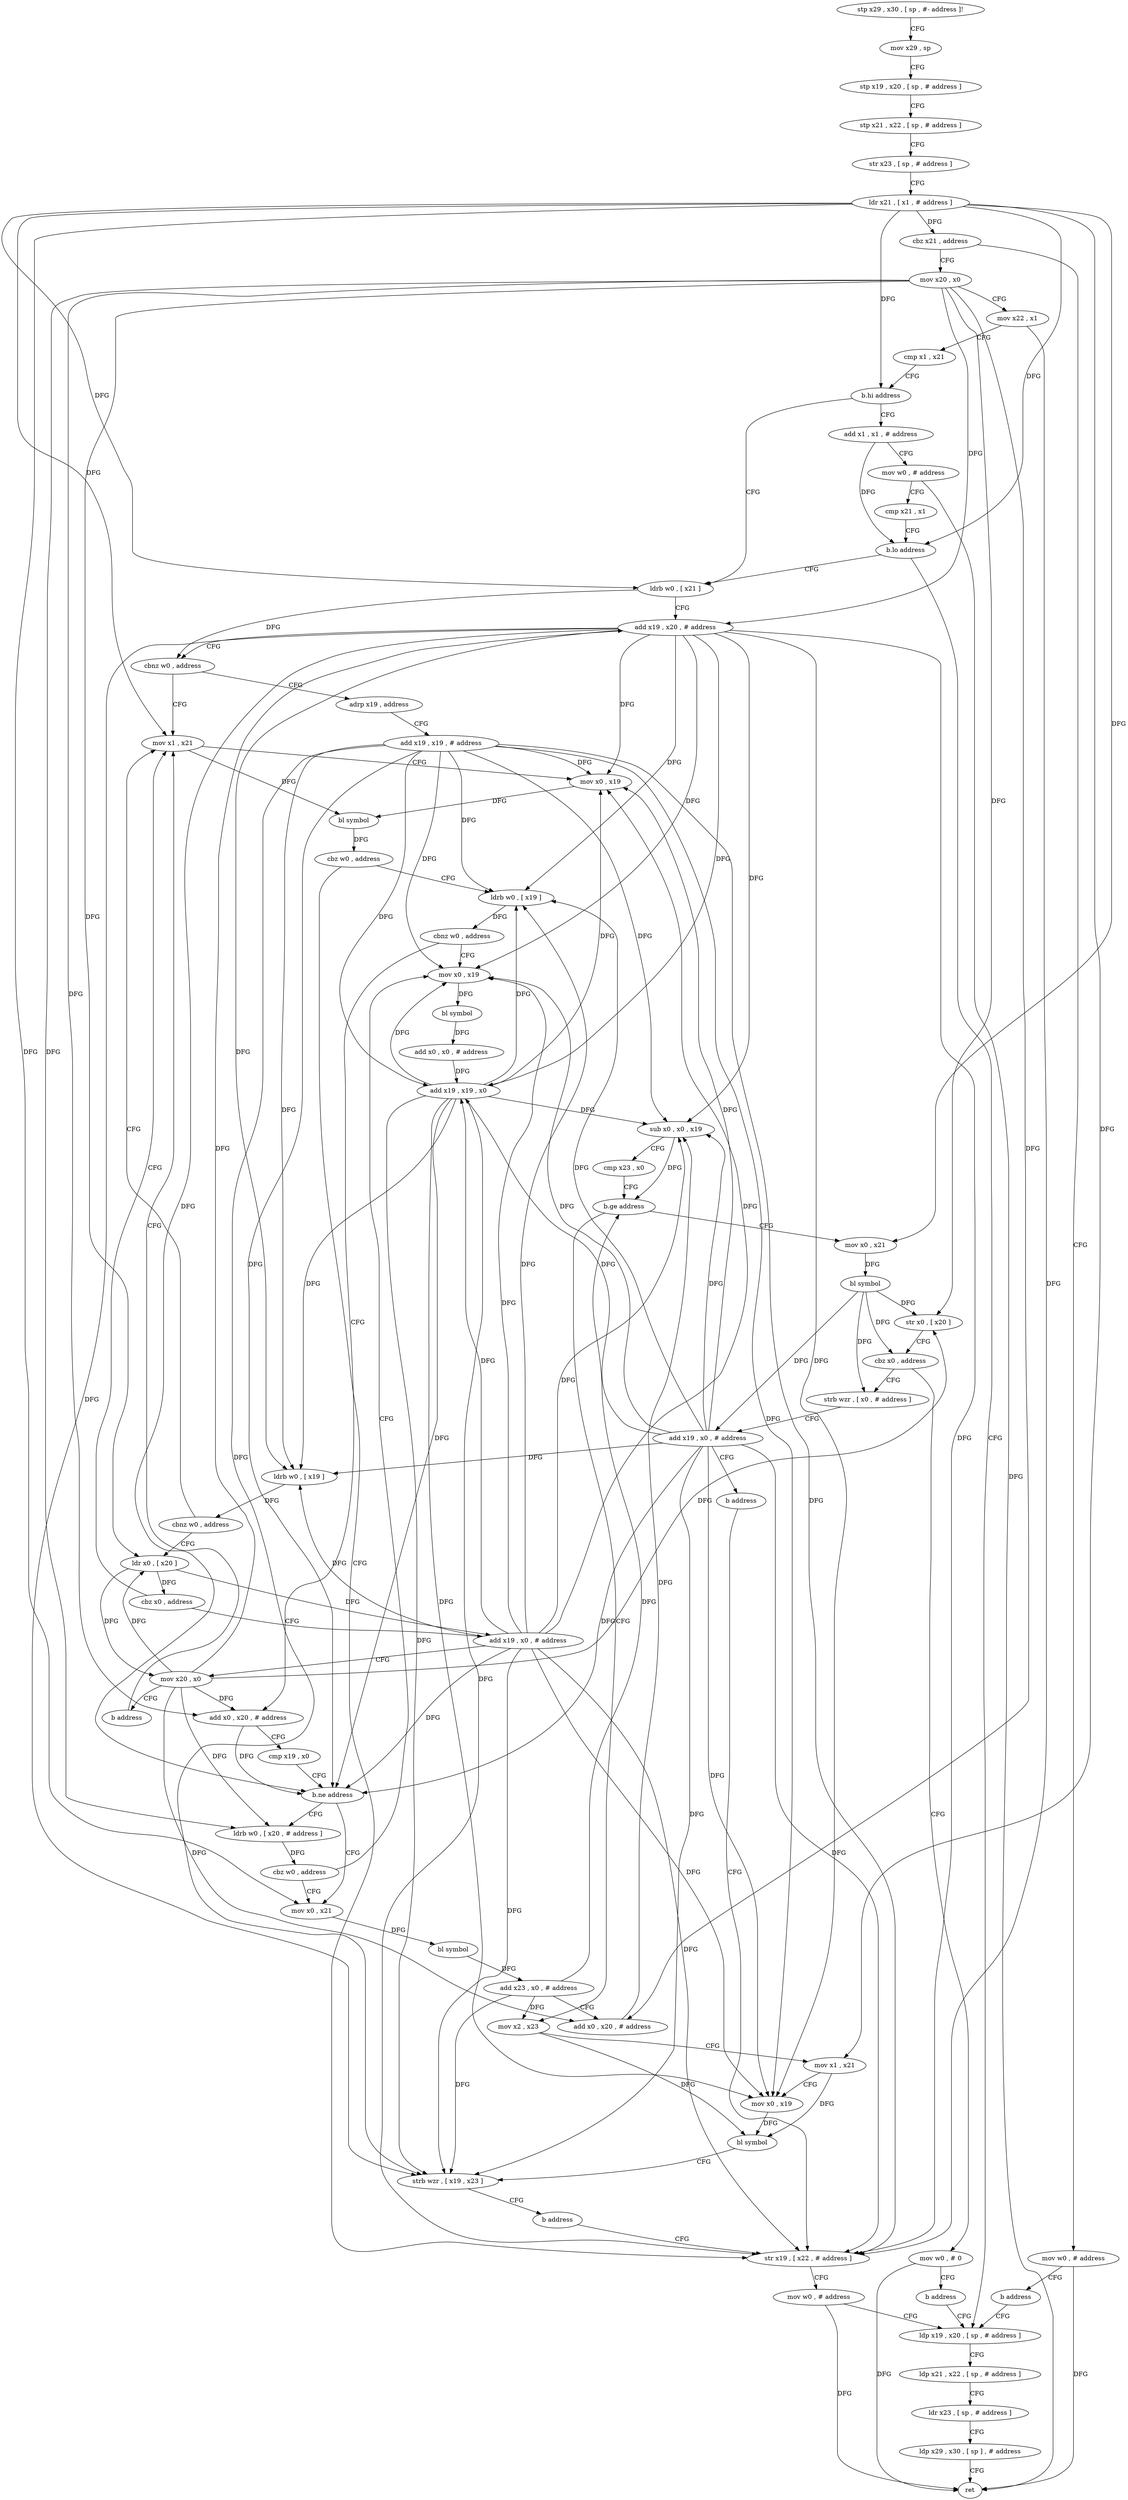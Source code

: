 digraph "func" {
"4371672" [label = "stp x29 , x30 , [ sp , #- address ]!" ]
"4371676" [label = "mov x29 , sp" ]
"4371680" [label = "stp x19 , x20 , [ sp , # address ]" ]
"4371684" [label = "stp x21 , x22 , [ sp , # address ]" ]
"4371688" [label = "str x23 , [ sp , # address ]" ]
"4371692" [label = "ldr x21 , [ x1 , # address ]" ]
"4371696" [label = "cbz x21 , address" ]
"4371948" [label = "mov w0 , # address" ]
"4371700" [label = "mov x20 , x0" ]
"4371952" [label = "b address" ]
"4371760" [label = "ldp x19 , x20 , [ sp , # address ]" ]
"4371704" [label = "mov x22 , x1" ]
"4371708" [label = "cmp x1 , x21" ]
"4371712" [label = "b.hi address" ]
"4371732" [label = "ldrb w0 , [ x21 ]" ]
"4371716" [label = "add x1 , x1 , # address" ]
"4371764" [label = "ldp x21 , x22 , [ sp , # address ]" ]
"4371768" [label = "ldr x23 , [ sp , # address ]" ]
"4371772" [label = "ldp x29 , x30 , [ sp ] , # address" ]
"4371776" [label = "ret" ]
"4371736" [label = "add x19 , x20 , # address" ]
"4371740" [label = "cbnz w0 , address" ]
"4371860" [label = "mov x1 , x21" ]
"4371744" [label = "adrp x19 , address" ]
"4371720" [label = "mov w0 , # address" ]
"4371724" [label = "cmp x21 , x1" ]
"4371728" [label = "b.lo address" ]
"4371864" [label = "mov x0 , x19" ]
"4371868" [label = "bl symbol" ]
"4371872" [label = "cbz w0 , address" ]
"4371752" [label = "str x19 , [ x22 , # address ]" ]
"4371876" [label = "ldrb w0 , [ x19 ]" ]
"4371748" [label = "add x19 , x19 , # address" ]
"4371756" [label = "mov w0 , # address" ]
"4371880" [label = "cbnz w0 , address" ]
"4371904" [label = "mov x0 , x19" ]
"4371884" [label = "add x0 , x20 , # address" ]
"4371908" [label = "bl symbol" ]
"4371912" [label = "add x0 , x0 , # address" ]
"4371916" [label = "add x19 , x19 , x0" ]
"4371920" [label = "ldrb w0 , [ x19 ]" ]
"4371924" [label = "cbnz w0 , address" ]
"4371928" [label = "ldr x0 , [ x20 ]" ]
"4371888" [label = "cmp x19 , x0" ]
"4371892" [label = "b.ne address" ]
"4371780" [label = "mov x0 , x21" ]
"4371896" [label = "ldrb w0 , [ x20 , # address ]" ]
"4371932" [label = "cbz x0 , address" ]
"4371936" [label = "add x19 , x0 , # address" ]
"4371784" [label = "bl symbol" ]
"4371788" [label = "add x23 , x0 , # address" ]
"4371792" [label = "add x0 , x20 , # address" ]
"4371796" [label = "sub x0 , x0 , x19" ]
"4371800" [label = "cmp x23 , x0" ]
"4371804" [label = "b.ge address" ]
"4371832" [label = "mov x0 , x21" ]
"4371808" [label = "mov x2 , x23" ]
"4371900" [label = "cbz w0 , address" ]
"4371940" [label = "mov x20 , x0" ]
"4371944" [label = "b address" ]
"4371836" [label = "bl symbol" ]
"4371840" [label = "str x0 , [ x20 ]" ]
"4371844" [label = "cbz x0 , address" ]
"4371956" [label = "mov w0 , # 0" ]
"4371848" [label = "strb wzr , [ x0 , # address ]" ]
"4371812" [label = "mov x1 , x21" ]
"4371816" [label = "mov x0 , x19" ]
"4371820" [label = "bl symbol" ]
"4371824" [label = "strb wzr , [ x19 , x23 ]" ]
"4371828" [label = "b address" ]
"4371960" [label = "b address" ]
"4371852" [label = "add x19 , x0 , # address" ]
"4371856" [label = "b address" ]
"4371672" -> "4371676" [ label = "CFG" ]
"4371676" -> "4371680" [ label = "CFG" ]
"4371680" -> "4371684" [ label = "CFG" ]
"4371684" -> "4371688" [ label = "CFG" ]
"4371688" -> "4371692" [ label = "CFG" ]
"4371692" -> "4371696" [ label = "DFG" ]
"4371692" -> "4371712" [ label = "DFG" ]
"4371692" -> "4371732" [ label = "DFG" ]
"4371692" -> "4371728" [ label = "DFG" ]
"4371692" -> "4371860" [ label = "DFG" ]
"4371692" -> "4371780" [ label = "DFG" ]
"4371692" -> "4371832" [ label = "DFG" ]
"4371692" -> "4371812" [ label = "DFG" ]
"4371696" -> "4371948" [ label = "CFG" ]
"4371696" -> "4371700" [ label = "CFG" ]
"4371948" -> "4371952" [ label = "CFG" ]
"4371948" -> "4371776" [ label = "DFG" ]
"4371700" -> "4371704" [ label = "CFG" ]
"4371700" -> "4371736" [ label = "DFG" ]
"4371700" -> "4371884" [ label = "DFG" ]
"4371700" -> "4371928" [ label = "DFG" ]
"4371700" -> "4371792" [ label = "DFG" ]
"4371700" -> "4371896" [ label = "DFG" ]
"4371700" -> "4371840" [ label = "DFG" ]
"4371952" -> "4371760" [ label = "CFG" ]
"4371760" -> "4371764" [ label = "CFG" ]
"4371704" -> "4371708" [ label = "CFG" ]
"4371704" -> "4371752" [ label = "DFG" ]
"4371708" -> "4371712" [ label = "CFG" ]
"4371712" -> "4371732" [ label = "CFG" ]
"4371712" -> "4371716" [ label = "CFG" ]
"4371732" -> "4371736" [ label = "CFG" ]
"4371732" -> "4371740" [ label = "DFG" ]
"4371716" -> "4371720" [ label = "CFG" ]
"4371716" -> "4371728" [ label = "DFG" ]
"4371764" -> "4371768" [ label = "CFG" ]
"4371768" -> "4371772" [ label = "CFG" ]
"4371772" -> "4371776" [ label = "CFG" ]
"4371736" -> "4371740" [ label = "CFG" ]
"4371736" -> "4371864" [ label = "DFG" ]
"4371736" -> "4371752" [ label = "DFG" ]
"4371736" -> "4371876" [ label = "DFG" ]
"4371736" -> "4371904" [ label = "DFG" ]
"4371736" -> "4371916" [ label = "DFG" ]
"4371736" -> "4371920" [ label = "DFG" ]
"4371736" -> "4371892" [ label = "DFG" ]
"4371736" -> "4371796" [ label = "DFG" ]
"4371736" -> "4371816" [ label = "DFG" ]
"4371736" -> "4371824" [ label = "DFG" ]
"4371740" -> "4371860" [ label = "CFG" ]
"4371740" -> "4371744" [ label = "CFG" ]
"4371860" -> "4371864" [ label = "CFG" ]
"4371860" -> "4371868" [ label = "DFG" ]
"4371744" -> "4371748" [ label = "CFG" ]
"4371720" -> "4371724" [ label = "CFG" ]
"4371720" -> "4371776" [ label = "DFG" ]
"4371724" -> "4371728" [ label = "CFG" ]
"4371728" -> "4371760" [ label = "CFG" ]
"4371728" -> "4371732" [ label = "CFG" ]
"4371864" -> "4371868" [ label = "DFG" ]
"4371868" -> "4371872" [ label = "DFG" ]
"4371872" -> "4371752" [ label = "CFG" ]
"4371872" -> "4371876" [ label = "CFG" ]
"4371752" -> "4371756" [ label = "CFG" ]
"4371876" -> "4371880" [ label = "DFG" ]
"4371748" -> "4371752" [ label = "DFG" ]
"4371748" -> "4371864" [ label = "DFG" ]
"4371748" -> "4371876" [ label = "DFG" ]
"4371748" -> "4371904" [ label = "DFG" ]
"4371748" -> "4371916" [ label = "DFG" ]
"4371748" -> "4371920" [ label = "DFG" ]
"4371748" -> "4371892" [ label = "DFG" ]
"4371748" -> "4371796" [ label = "DFG" ]
"4371748" -> "4371816" [ label = "DFG" ]
"4371748" -> "4371824" [ label = "DFG" ]
"4371756" -> "4371760" [ label = "CFG" ]
"4371756" -> "4371776" [ label = "DFG" ]
"4371880" -> "4371904" [ label = "CFG" ]
"4371880" -> "4371884" [ label = "CFG" ]
"4371904" -> "4371908" [ label = "DFG" ]
"4371884" -> "4371888" [ label = "CFG" ]
"4371884" -> "4371892" [ label = "DFG" ]
"4371908" -> "4371912" [ label = "DFG" ]
"4371912" -> "4371916" [ label = "DFG" ]
"4371916" -> "4371920" [ label = "DFG" ]
"4371916" -> "4371864" [ label = "DFG" ]
"4371916" -> "4371752" [ label = "DFG" ]
"4371916" -> "4371876" [ label = "DFG" ]
"4371916" -> "4371904" [ label = "DFG" ]
"4371916" -> "4371892" [ label = "DFG" ]
"4371916" -> "4371796" [ label = "DFG" ]
"4371916" -> "4371816" [ label = "DFG" ]
"4371916" -> "4371824" [ label = "DFG" ]
"4371920" -> "4371924" [ label = "DFG" ]
"4371924" -> "4371860" [ label = "CFG" ]
"4371924" -> "4371928" [ label = "CFG" ]
"4371928" -> "4371932" [ label = "DFG" ]
"4371928" -> "4371936" [ label = "DFG" ]
"4371928" -> "4371940" [ label = "DFG" ]
"4371888" -> "4371892" [ label = "CFG" ]
"4371892" -> "4371780" [ label = "CFG" ]
"4371892" -> "4371896" [ label = "CFG" ]
"4371780" -> "4371784" [ label = "DFG" ]
"4371896" -> "4371900" [ label = "DFG" ]
"4371932" -> "4371860" [ label = "CFG" ]
"4371932" -> "4371936" [ label = "CFG" ]
"4371936" -> "4371940" [ label = "CFG" ]
"4371936" -> "4371864" [ label = "DFG" ]
"4371936" -> "4371752" [ label = "DFG" ]
"4371936" -> "4371876" [ label = "DFG" ]
"4371936" -> "4371904" [ label = "DFG" ]
"4371936" -> "4371920" [ label = "DFG" ]
"4371936" -> "4371796" [ label = "DFG" ]
"4371936" -> "4371916" [ label = "DFG" ]
"4371936" -> "4371892" [ label = "DFG" ]
"4371936" -> "4371816" [ label = "DFG" ]
"4371936" -> "4371824" [ label = "DFG" ]
"4371784" -> "4371788" [ label = "DFG" ]
"4371788" -> "4371792" [ label = "CFG" ]
"4371788" -> "4371804" [ label = "DFG" ]
"4371788" -> "4371808" [ label = "DFG" ]
"4371788" -> "4371824" [ label = "DFG" ]
"4371792" -> "4371796" [ label = "DFG" ]
"4371796" -> "4371800" [ label = "CFG" ]
"4371796" -> "4371804" [ label = "DFG" ]
"4371800" -> "4371804" [ label = "CFG" ]
"4371804" -> "4371832" [ label = "CFG" ]
"4371804" -> "4371808" [ label = "CFG" ]
"4371832" -> "4371836" [ label = "DFG" ]
"4371808" -> "4371812" [ label = "CFG" ]
"4371808" -> "4371820" [ label = "DFG" ]
"4371900" -> "4371780" [ label = "CFG" ]
"4371900" -> "4371904" [ label = "CFG" ]
"4371940" -> "4371944" [ label = "CFG" ]
"4371940" -> "4371736" [ label = "DFG" ]
"4371940" -> "4371884" [ label = "DFG" ]
"4371940" -> "4371928" [ label = "DFG" ]
"4371940" -> "4371792" [ label = "DFG" ]
"4371940" -> "4371896" [ label = "DFG" ]
"4371940" -> "4371840" [ label = "DFG" ]
"4371944" -> "4371860" [ label = "CFG" ]
"4371836" -> "4371840" [ label = "DFG" ]
"4371836" -> "4371844" [ label = "DFG" ]
"4371836" -> "4371848" [ label = "DFG" ]
"4371836" -> "4371852" [ label = "DFG" ]
"4371840" -> "4371844" [ label = "CFG" ]
"4371844" -> "4371956" [ label = "CFG" ]
"4371844" -> "4371848" [ label = "CFG" ]
"4371956" -> "4371960" [ label = "CFG" ]
"4371956" -> "4371776" [ label = "DFG" ]
"4371848" -> "4371852" [ label = "CFG" ]
"4371812" -> "4371816" [ label = "CFG" ]
"4371812" -> "4371820" [ label = "DFG" ]
"4371816" -> "4371820" [ label = "DFG" ]
"4371820" -> "4371824" [ label = "CFG" ]
"4371824" -> "4371828" [ label = "CFG" ]
"4371828" -> "4371752" [ label = "CFG" ]
"4371960" -> "4371760" [ label = "CFG" ]
"4371852" -> "4371856" [ label = "CFG" ]
"4371852" -> "4371864" [ label = "DFG" ]
"4371852" -> "4371752" [ label = "DFG" ]
"4371852" -> "4371876" [ label = "DFG" ]
"4371852" -> "4371904" [ label = "DFG" ]
"4371852" -> "4371920" [ label = "DFG" ]
"4371852" -> "4371796" [ label = "DFG" ]
"4371852" -> "4371816" [ label = "DFG" ]
"4371852" -> "4371916" [ label = "DFG" ]
"4371852" -> "4371892" [ label = "DFG" ]
"4371852" -> "4371824" [ label = "DFG" ]
"4371856" -> "4371752" [ label = "CFG" ]
}
